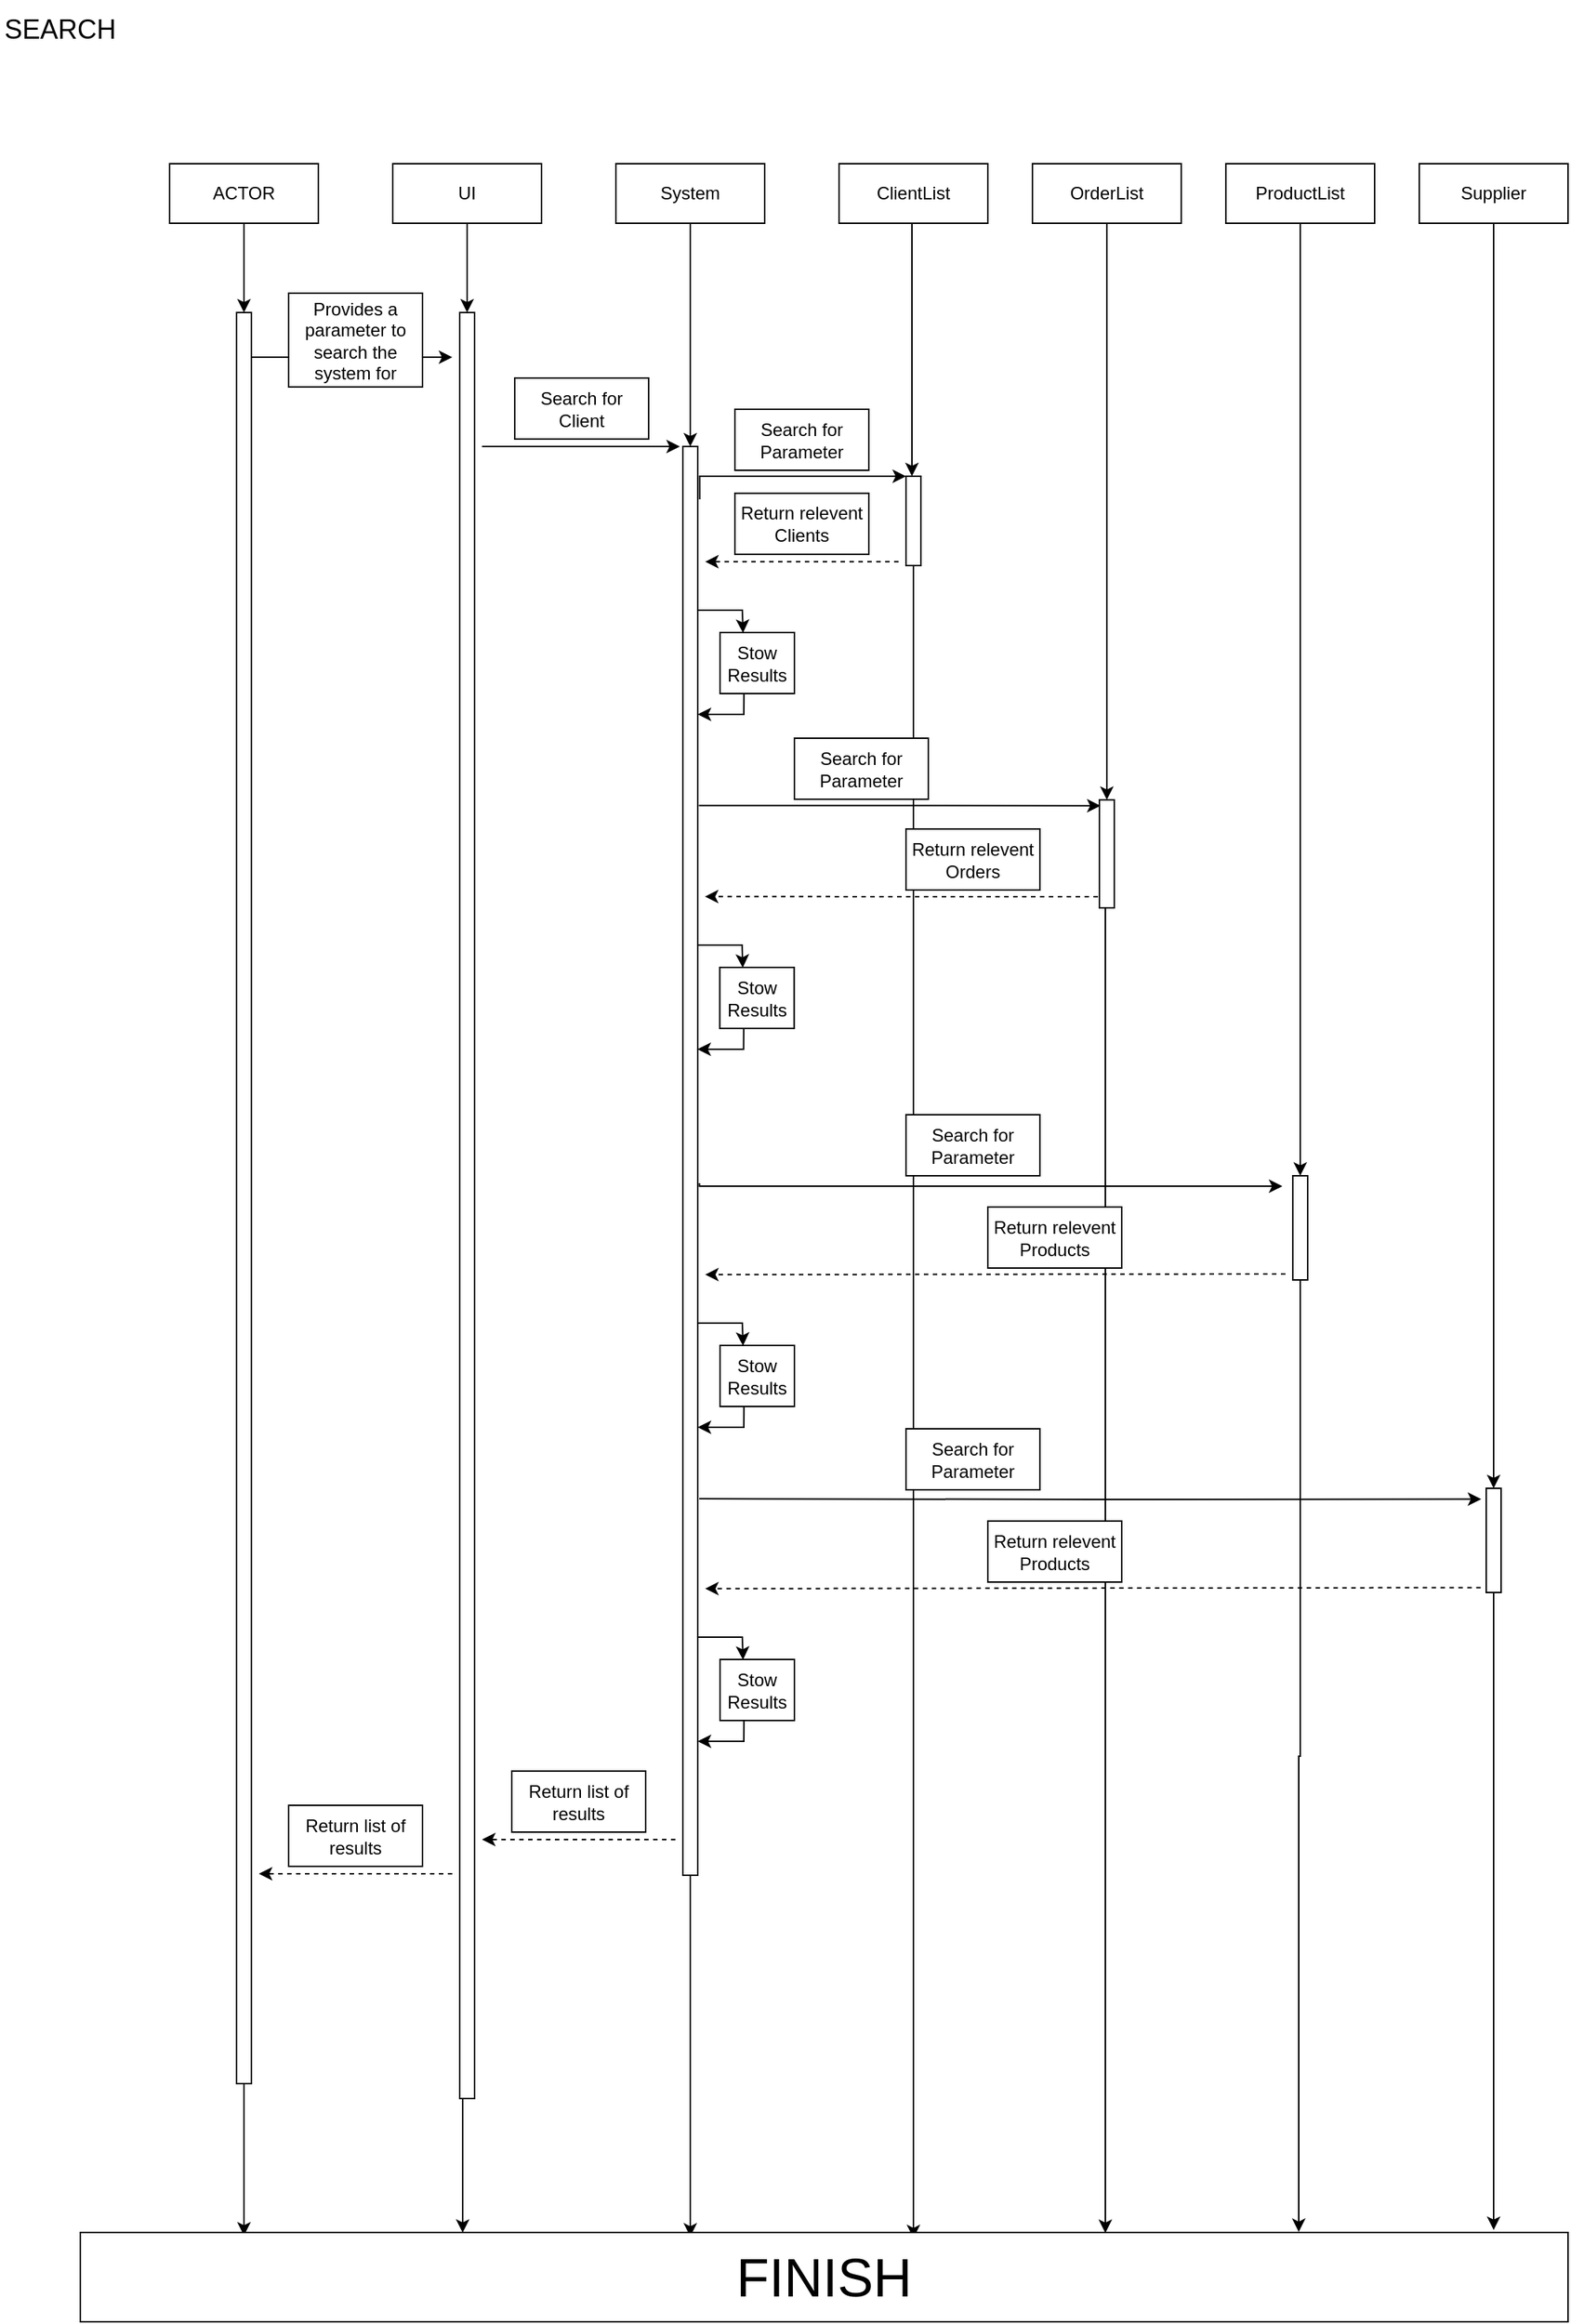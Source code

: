 <mxfile version="12.7.0" type="github">
  <diagram id="jN9ZzLNDDYYRKlVLCkU8" name="Page-1">
    <mxGraphModel dx="1412" dy="1992" grid="1" gridSize="10" guides="1" tooltips="1" connect="1" arrows="1" fold="1" page="1" pageScale="1" pageWidth="850" pageHeight="1100" math="0" shadow="0">
      <root>
        <mxCell id="0"/>
        <mxCell id="1" parent="0"/>
        <mxCell id="iJIT8fu7xfQn46Ji7LRA-50" value="" style="endArrow=classic;html=1;dashed=1;exitX=0.5;exitY=0.896;exitDx=0;exitDy=0;exitPerimeter=0;" parent="1" source="iJIT8fu7xfQn46Ji7LRA-12" edge="1">
          <mxGeometry width="50" height="50" relative="1" as="geometry">
            <mxPoint x="639.82" y="542.43" as="sourcePoint"/>
            <mxPoint x="509.82" y="542.43" as="targetPoint"/>
          </mxGeometry>
        </mxCell>
        <mxCell id="iJIT8fu7xfQn46Ji7LRA-23" style="edgeStyle=orthogonalEdgeStyle;rounded=0;orthogonalLoop=1;jettySize=auto;html=1;entryX=0.95;entryY=-0.028;entryDx=0;entryDy=0;entryPerimeter=0;" parent="1" source="iJIT8fu7xfQn46Ji7LRA-24" target="iJIT8fu7xfQn46Ji7LRA-39" edge="1">
          <mxGeometry relative="1" as="geometry">
            <mxPoint x="1040" y="759" as="targetPoint"/>
          </mxGeometry>
        </mxCell>
        <mxCell id="iJIT8fu7xfQn46Ji7LRA-17" style="edgeStyle=orthogonalEdgeStyle;rounded=0;orthogonalLoop=1;jettySize=auto;html=1;entryX=0.819;entryY=-0.006;entryDx=0;entryDy=0;entryPerimeter=0;" parent="1" source="iJIT8fu7xfQn46Ji7LRA-18" target="iJIT8fu7xfQn46Ji7LRA-39" edge="1">
          <mxGeometry relative="1" as="geometry">
            <mxPoint x="910" y="759" as="targetPoint"/>
          </mxGeometry>
        </mxCell>
        <mxCell id="iJIT8fu7xfQn46Ji7LRA-11" style="edgeStyle=orthogonalEdgeStyle;rounded=0;orthogonalLoop=1;jettySize=auto;html=1;entryX=0.689;entryY=0.006;entryDx=0;entryDy=0;entryPerimeter=0;" parent="1" source="iJIT8fu7xfQn46Ji7LRA-12" target="iJIT8fu7xfQn46Ji7LRA-39" edge="1">
          <mxGeometry relative="1" as="geometry">
            <mxPoint x="780" y="759" as="targetPoint"/>
            <Array as="points">
              <mxPoint x="779" y="680"/>
              <mxPoint x="779" y="680"/>
            </Array>
          </mxGeometry>
        </mxCell>
        <mxCell id="hV3SvycA8Y3fYOB4Zh-P-26" style="edgeStyle=orthogonalEdgeStyle;rounded=0;orthogonalLoop=1;jettySize=auto;html=1;exitX=0.5;exitY=1;exitDx=0;exitDy=0;entryX=0.11;entryY=0.035;entryDx=0;entryDy=0;entryPerimeter=0;" parent="1" source="hV3SvycA8Y3fYOB4Zh-P-53" target="iJIT8fu7xfQn46Ji7LRA-39" edge="1">
          <mxGeometry relative="1" as="geometry">
            <mxPoint x="200" y="760" as="targetPoint"/>
          </mxGeometry>
        </mxCell>
        <mxCell id="hV3SvycA8Y3fYOB4Zh-P-27" value="&lt;div&gt;ACTOR&lt;/div&gt;" style="rounded=0;whiteSpace=wrap;html=1;" parent="1" vertex="1">
          <mxGeometry x="150" y="50" width="100" height="40" as="geometry"/>
        </mxCell>
        <mxCell id="hV3SvycA8Y3fYOB4Zh-P-28" style="edgeStyle=orthogonalEdgeStyle;rounded=0;orthogonalLoop=1;jettySize=auto;html=1;exitX=0.5;exitY=1;exitDx=0;exitDy=0;entryX=0.257;entryY=0.003;entryDx=0;entryDy=0;entryPerimeter=0;" parent="1" source="hV3SvycA8Y3fYOB4Zh-P-54" target="iJIT8fu7xfQn46Ji7LRA-39" edge="1">
          <mxGeometry relative="1" as="geometry">
            <mxPoint x="353" y="968" as="targetPoint"/>
            <Array as="points">
              <mxPoint x="347" y="670"/>
            </Array>
          </mxGeometry>
        </mxCell>
        <mxCell id="hV3SvycA8Y3fYOB4Zh-P-29" value="UI" style="rounded=0;whiteSpace=wrap;html=1;" parent="1" vertex="1">
          <mxGeometry x="300" y="50" width="100" height="40" as="geometry"/>
        </mxCell>
        <mxCell id="hV3SvycA8Y3fYOB4Zh-P-30" style="edgeStyle=orthogonalEdgeStyle;rounded=0;orthogonalLoop=1;jettySize=auto;html=1;entryX=0.41;entryY=0.046;entryDx=0;entryDy=0;entryPerimeter=0;" parent="1" source="hV3SvycA8Y3fYOB4Zh-P-41" target="iJIT8fu7xfQn46Ji7LRA-39" edge="1">
          <mxGeometry relative="1" as="geometry">
            <mxPoint x="500" y="760" as="targetPoint"/>
          </mxGeometry>
        </mxCell>
        <mxCell id="hV3SvycA8Y3fYOB4Zh-P-31" value="&lt;div&gt;System&lt;/div&gt;" style="rounded=0;whiteSpace=wrap;html=1;" parent="1" vertex="1">
          <mxGeometry x="450" y="50" width="100" height="40" as="geometry"/>
        </mxCell>
        <mxCell id="hV3SvycA8Y3fYOB4Zh-P-39" style="edgeStyle=orthogonalEdgeStyle;rounded=0;orthogonalLoop=1;jettySize=auto;html=1;exitX=0.5;exitY=1;exitDx=0;exitDy=0;" parent="1" source="hV3SvycA8Y3fYOB4Zh-P-27" target="hV3SvycA8Y3fYOB4Zh-P-53" edge="1">
          <mxGeometry relative="1" as="geometry">
            <mxPoint x="200" y="760" as="targetPoint"/>
            <mxPoint x="200" y="90" as="sourcePoint"/>
          </mxGeometry>
        </mxCell>
        <mxCell id="hV3SvycA8Y3fYOB4Zh-P-40" style="edgeStyle=orthogonalEdgeStyle;rounded=0;orthogonalLoop=1;jettySize=auto;html=1;exitX=0.5;exitY=1;exitDx=0;exitDy=0;" parent="1" source="hV3SvycA8Y3fYOB4Zh-P-29" target="hV3SvycA8Y3fYOB4Zh-P-54" edge="1">
          <mxGeometry relative="1" as="geometry">
            <mxPoint x="350" y="760" as="targetPoint"/>
            <mxPoint x="350" y="90" as="sourcePoint"/>
          </mxGeometry>
        </mxCell>
        <mxCell id="iJIT8fu7xfQn46Ji7LRA-33" style="edgeStyle=none;rounded=0;orthogonalLoop=1;jettySize=auto;html=1;entryX=0.309;entryY=0.005;entryDx=0;entryDy=0;entryPerimeter=0;" parent="1" target="iJIT8fu7xfQn46Ji7LRA-28" edge="1">
          <mxGeometry relative="1" as="geometry">
            <mxPoint x="550" y="360" as="targetPoint"/>
            <mxPoint x="505" y="350" as="sourcePoint"/>
            <Array as="points">
              <mxPoint x="535" y="350"/>
            </Array>
          </mxGeometry>
        </mxCell>
        <mxCell id="hV3SvycA8Y3fYOB4Zh-P-41" value="" style="rounded=0;whiteSpace=wrap;html=1;" parent="1" vertex="1">
          <mxGeometry x="495" y="240" width="10" height="960" as="geometry"/>
        </mxCell>
        <mxCell id="hV3SvycA8Y3fYOB4Zh-P-42" style="edgeStyle=orthogonalEdgeStyle;rounded=0;orthogonalLoop=1;jettySize=auto;html=1;" parent="1" source="hV3SvycA8Y3fYOB4Zh-P-31" target="hV3SvycA8Y3fYOB4Zh-P-41" edge="1">
          <mxGeometry relative="1" as="geometry">
            <mxPoint x="500" y="760" as="targetPoint"/>
            <mxPoint x="500" y="90" as="sourcePoint"/>
          </mxGeometry>
        </mxCell>
        <mxCell id="hV3SvycA8Y3fYOB4Zh-P-52" value="&lt;div&gt;&lt;br&gt;&lt;/div&gt;&lt;div&gt;&lt;br&gt;&lt;/div&gt;" style="text;html=1;align=center;verticalAlign=middle;resizable=0;points=[];autosize=1;" parent="1" vertex="1">
          <mxGeometry x="230" y="615" width="20" height="30" as="geometry"/>
        </mxCell>
        <mxCell id="hV3SvycA8Y3fYOB4Zh-P-53" value="" style="rounded=0;whiteSpace=wrap;html=1;" parent="1" vertex="1">
          <mxGeometry x="195" y="150" width="10" height="1190" as="geometry"/>
        </mxCell>
        <mxCell id="hV3SvycA8Y3fYOB4Zh-P-54" value="" style="rounded=0;whiteSpace=wrap;html=1;" parent="1" vertex="1">
          <mxGeometry x="345" y="150" width="10" height="1200" as="geometry"/>
        </mxCell>
        <mxCell id="hV3SvycA8Y3fYOB4Zh-P-61" value="" style="endArrow=classic;html=1;" parent="1" edge="1">
          <mxGeometry width="50" height="50" relative="1" as="geometry">
            <mxPoint x="205" y="180" as="sourcePoint"/>
            <mxPoint x="340" y="180" as="targetPoint"/>
          </mxGeometry>
        </mxCell>
        <mxCell id="hV3SvycA8Y3fYOB4Zh-P-62" value="Search for Client" style="rounded=0;whiteSpace=wrap;html=1;strokeColor=#000000;" parent="1" vertex="1">
          <mxGeometry x="382" y="194" width="90" height="41" as="geometry"/>
        </mxCell>
        <mxCell id="hV3SvycA8Y3fYOB4Zh-P-63" value="" style="endArrow=classic;html=1;" parent="1" edge="1">
          <mxGeometry width="50" height="50" relative="1" as="geometry">
            <mxPoint x="360" y="240" as="sourcePoint"/>
            <mxPoint x="493" y="240" as="targetPoint"/>
          </mxGeometry>
        </mxCell>
        <mxCell id="0bvk2rSndgldJ7NTQyqk-1" style="edgeStyle=orthogonalEdgeStyle;rounded=0;orthogonalLoop=1;jettySize=auto;html=1;entryX=0;entryY=0;entryDx=0;entryDy=0;exitX=1.133;exitY=0.037;exitDx=0;exitDy=0;exitPerimeter=0;" parent="1" source="hV3SvycA8Y3fYOB4Zh-P-41" target="iJIT8fu7xfQn46Ji7LRA-3" edge="1">
          <mxGeometry relative="1" as="geometry">
            <Array as="points">
              <mxPoint x="506" y="260"/>
              <mxPoint x="645" y="260"/>
            </Array>
            <mxPoint x="580" y="230" as="sourcePoint"/>
          </mxGeometry>
        </mxCell>
        <mxCell id="hV3SvycA8Y3fYOB4Zh-P-3" value="Provides a parameter to search the system for" style="rounded=0;whiteSpace=wrap;html=1;strokeColor=#000000;" parent="1" vertex="1">
          <mxGeometry x="230" y="137" width="90" height="63" as="geometry"/>
        </mxCell>
        <mxCell id="iJIT8fu7xfQn46Ji7LRA-1" style="edgeStyle=orthogonalEdgeStyle;rounded=0;orthogonalLoop=1;jettySize=auto;html=1;entryX=0.56;entryY=0.065;entryDx=0;entryDy=0;entryPerimeter=0;" parent="1" source="iJIT8fu7xfQn46Ji7LRA-3" target="iJIT8fu7xfQn46Ji7LRA-39" edge="1">
          <mxGeometry relative="1" as="geometry">
            <mxPoint x="650" y="914.706" as="targetPoint"/>
          </mxGeometry>
        </mxCell>
        <mxCell id="iJIT8fu7xfQn46Ji7LRA-2" value="&lt;div&gt;ClientList&lt;/div&gt;" style="rounded=0;whiteSpace=wrap;html=1;" parent="1" vertex="1">
          <mxGeometry x="600" y="50" width="100" height="40" as="geometry"/>
        </mxCell>
        <mxCell id="iJIT8fu7xfQn46Ji7LRA-3" value="" style="rounded=0;whiteSpace=wrap;html=1;" parent="1" vertex="1">
          <mxGeometry x="645" y="260" width="10" height="60" as="geometry"/>
        </mxCell>
        <mxCell id="iJIT8fu7xfQn46Ji7LRA-4" style="edgeStyle=orthogonalEdgeStyle;rounded=0;orthogonalLoop=1;jettySize=auto;html=1;" parent="1" source="iJIT8fu7xfQn46Ji7LRA-2" target="iJIT8fu7xfQn46Ji7LRA-3" edge="1">
          <mxGeometry relative="1" as="geometry">
            <mxPoint x="650" y="760" as="targetPoint"/>
            <mxPoint x="650" y="90" as="sourcePoint"/>
            <Array as="points">
              <mxPoint x="649" y="130"/>
              <mxPoint x="649" y="130"/>
            </Array>
          </mxGeometry>
        </mxCell>
        <mxCell id="iJIT8fu7xfQn46Ji7LRA-8" value="&lt;div&gt;OrderList&lt;/div&gt;" style="rounded=0;whiteSpace=wrap;html=1;" parent="1" vertex="1">
          <mxGeometry x="730" y="50" width="100" height="40" as="geometry"/>
        </mxCell>
        <mxCell id="iJIT8fu7xfQn46Ji7LRA-44" style="edgeStyle=none;rounded=0;orthogonalLoop=1;jettySize=auto;html=1;entryX=0.5;entryY=0;entryDx=0;entryDy=0;exitX=0.5;exitY=1;exitDx=0;exitDy=0;" parent="1" source="iJIT8fu7xfQn46Ji7LRA-8" target="iJIT8fu7xfQn46Ji7LRA-12" edge="1">
          <mxGeometry relative="1" as="geometry">
            <mxPoint x="780" y="365" as="sourcePoint"/>
          </mxGeometry>
        </mxCell>
        <mxCell id="iJIT8fu7xfQn46Ji7LRA-12" value="" style="rounded=0;whiteSpace=wrap;html=1;" parent="1" vertex="1">
          <mxGeometry x="775" y="477.43" width="10" height="72.57" as="geometry"/>
        </mxCell>
        <mxCell id="iJIT8fu7xfQn46Ji7LRA-14" value="&lt;div&gt;ProductList&lt;/div&gt;" style="rounded=0;whiteSpace=wrap;html=1;" parent="1" vertex="1">
          <mxGeometry x="860" y="50" width="100" height="40" as="geometry"/>
        </mxCell>
        <mxCell id="iJIT8fu7xfQn46Ji7LRA-45" style="edgeStyle=none;rounded=0;orthogonalLoop=1;jettySize=auto;html=1;entryX=0.5;entryY=0;entryDx=0;entryDy=0;exitX=0.5;exitY=1;exitDx=0;exitDy=0;" parent="1" source="iJIT8fu7xfQn46Ji7LRA-14" target="iJIT8fu7xfQn46Ji7LRA-18" edge="1">
          <mxGeometry relative="1" as="geometry">
            <mxPoint x="910" y="365" as="sourcePoint"/>
          </mxGeometry>
        </mxCell>
        <mxCell id="iJIT8fu7xfQn46Ji7LRA-18" value="" style="rounded=0;whiteSpace=wrap;html=1;" parent="1" vertex="1">
          <mxGeometry x="905" y="730" width="10" height="70" as="geometry"/>
        </mxCell>
        <mxCell id="iJIT8fu7xfQn46Ji7LRA-20" value="&lt;div&gt;Supplier&lt;/div&gt;" style="rounded=0;whiteSpace=wrap;html=1;" parent="1" vertex="1">
          <mxGeometry x="990" y="50" width="100" height="40" as="geometry"/>
        </mxCell>
        <mxCell id="iJIT8fu7xfQn46Ji7LRA-46" style="edgeStyle=none;rounded=0;orthogonalLoop=1;jettySize=auto;html=1;entryX=0.5;entryY=0;entryDx=0;entryDy=0;exitX=0.5;exitY=1;exitDx=0;exitDy=0;" parent="1" source="iJIT8fu7xfQn46Ji7LRA-20" target="iJIT8fu7xfQn46Ji7LRA-24" edge="1">
          <mxGeometry relative="1" as="geometry">
            <mxPoint x="1040" y="365" as="sourcePoint"/>
          </mxGeometry>
        </mxCell>
        <mxCell id="iJIT8fu7xfQn46Ji7LRA-24" value="" style="rounded=0;whiteSpace=wrap;html=1;" parent="1" vertex="1">
          <mxGeometry x="1035" y="940" width="10" height="70" as="geometry"/>
        </mxCell>
        <mxCell id="iJIT8fu7xfQn46Ji7LRA-25" value="Search for Parameter" style="rounded=0;whiteSpace=wrap;html=1;strokeColor=#000000;" parent="1" vertex="1">
          <mxGeometry x="530" y="215" width="90" height="41" as="geometry"/>
        </mxCell>
        <mxCell id="iJIT8fu7xfQn46Ji7LRA-26" value="" style="endArrow=classic;html=1;dashed=1;" parent="1" edge="1">
          <mxGeometry width="50" height="50" relative="1" as="geometry">
            <mxPoint x="640" y="317.43" as="sourcePoint"/>
            <mxPoint x="510" y="317.43" as="targetPoint"/>
          </mxGeometry>
        </mxCell>
        <mxCell id="iJIT8fu7xfQn46Ji7LRA-27" value="Return relevent Clients" style="rounded=0;whiteSpace=wrap;html=1;strokeColor=#000000;" parent="1" vertex="1">
          <mxGeometry x="530" y="271.43" width="90" height="41" as="geometry"/>
        </mxCell>
        <mxCell id="iJIT8fu7xfQn46Ji7LRA-34" style="edgeStyle=none;rounded=0;orthogonalLoop=1;jettySize=auto;html=1;exitX=0.322;exitY=0.965;exitDx=0;exitDy=0;exitPerimeter=0;" parent="1" source="iJIT8fu7xfQn46Ji7LRA-28" edge="1">
          <mxGeometry relative="1" as="geometry">
            <mxPoint x="505" y="420" as="targetPoint"/>
            <Array as="points">
              <mxPoint x="536" y="420"/>
            </Array>
          </mxGeometry>
        </mxCell>
        <mxCell id="iJIT8fu7xfQn46Ji7LRA-28" value="Stow Results" style="rounded=0;whiteSpace=wrap;html=1;strokeColor=#000000;" parent="1" vertex="1">
          <mxGeometry x="520" y="365" width="50" height="41" as="geometry"/>
        </mxCell>
        <mxCell id="iJIT8fu7xfQn46Ji7LRA-39" value="&lt;font style=&quot;font-size: 36px&quot;&gt;FINISH&lt;/font&gt;" style="rounded=0;whiteSpace=wrap;html=1;fillColor=#ffffff;strokeColor=#000000;" parent="1" vertex="1">
          <mxGeometry x="90" y="1440" width="1000" height="60" as="geometry"/>
        </mxCell>
        <mxCell id="iJIT8fu7xfQn46Ji7LRA-47" style="edgeStyle=none;rounded=0;orthogonalLoop=1;jettySize=auto;html=1;entryX=0.309;entryY=0.005;entryDx=0;entryDy=0;entryPerimeter=0;" parent="1" target="iJIT8fu7xfQn46Ji7LRA-53" edge="1">
          <mxGeometry relative="1" as="geometry">
            <mxPoint x="549.82" y="585" as="targetPoint"/>
            <mxPoint x="504.82" y="575" as="sourcePoint"/>
            <Array as="points">
              <mxPoint x="534.82" y="575"/>
            </Array>
          </mxGeometry>
        </mxCell>
        <mxCell id="iJIT8fu7xfQn46Ji7LRA-48" style="edgeStyle=orthogonalEdgeStyle;rounded=0;orthogonalLoop=1;jettySize=auto;html=1;exitX=1.133;exitY=0.037;exitDx=0;exitDy=0;exitPerimeter=0;entryX=0.073;entryY=0.055;entryDx=0;entryDy=0;entryPerimeter=0;" parent="1" target="iJIT8fu7xfQn46Ji7LRA-12" edge="1">
          <mxGeometry relative="1" as="geometry">
            <Array as="points">
              <mxPoint x="640" y="482"/>
            </Array>
            <mxPoint x="505.761" y="481.235" as="sourcePoint"/>
            <mxPoint x="770" y="481" as="targetPoint"/>
          </mxGeometry>
        </mxCell>
        <mxCell id="iJIT8fu7xfQn46Ji7LRA-49" value="Search for Parameter" style="rounded=0;whiteSpace=wrap;html=1;strokeColor=#000000;" parent="1" vertex="1">
          <mxGeometry x="570" y="436" width="90" height="41" as="geometry"/>
        </mxCell>
        <mxCell id="iJIT8fu7xfQn46Ji7LRA-51" value="Return relevent Orders" style="rounded=0;whiteSpace=wrap;html=1;strokeColor=#000000;" parent="1" vertex="1">
          <mxGeometry x="645" y="497" width="90" height="41" as="geometry"/>
        </mxCell>
        <mxCell id="iJIT8fu7xfQn46Ji7LRA-52" style="edgeStyle=none;rounded=0;orthogonalLoop=1;jettySize=auto;html=1;exitX=0.322;exitY=0.965;exitDx=0;exitDy=0;exitPerimeter=0;" parent="1" source="iJIT8fu7xfQn46Ji7LRA-53" edge="1">
          <mxGeometry relative="1" as="geometry">
            <mxPoint x="504.82" y="645" as="targetPoint"/>
            <Array as="points">
              <mxPoint x="535.82" y="645"/>
            </Array>
          </mxGeometry>
        </mxCell>
        <mxCell id="iJIT8fu7xfQn46Ji7LRA-53" value="Stow Results" style="rounded=0;whiteSpace=wrap;html=1;strokeColor=#000000;" parent="1" vertex="1">
          <mxGeometry x="519.82" y="590" width="50" height="41" as="geometry"/>
        </mxCell>
        <mxCell id="iJIT8fu7xfQn46Ji7LRA-60" value="" style="endArrow=classic;html=1;dashed=1;" parent="1" edge="1">
          <mxGeometry width="50" height="50" relative="1" as="geometry">
            <mxPoint x="900" y="796" as="sourcePoint"/>
            <mxPoint x="510.0" y="796.43" as="targetPoint"/>
          </mxGeometry>
        </mxCell>
        <mxCell id="iJIT8fu7xfQn46Ji7LRA-61" style="edgeStyle=none;rounded=0;orthogonalLoop=1;jettySize=auto;html=1;entryX=0.309;entryY=0.005;entryDx=0;entryDy=0;entryPerimeter=0;" parent="1" target="iJIT8fu7xfQn46Ji7LRA-66" edge="1">
          <mxGeometry relative="1" as="geometry">
            <mxPoint x="550" y="839" as="targetPoint"/>
            <mxPoint x="505.0" y="829" as="sourcePoint"/>
            <Array as="points">
              <mxPoint x="535" y="829"/>
            </Array>
          </mxGeometry>
        </mxCell>
        <mxCell id="iJIT8fu7xfQn46Ji7LRA-62" style="edgeStyle=orthogonalEdgeStyle;rounded=0;orthogonalLoop=1;jettySize=auto;html=1;exitX=1.133;exitY=0.037;exitDx=0;exitDy=0;exitPerimeter=0;entryX=-0.7;entryY=0.1;entryDx=0;entryDy=0;entryPerimeter=0;" parent="1" target="iJIT8fu7xfQn46Ji7LRA-18" edge="1">
          <mxGeometry relative="1" as="geometry">
            <Array as="points">
              <mxPoint x="506" y="737"/>
            </Array>
            <mxPoint x="506.18" y="735" as="sourcePoint"/>
            <mxPoint x="776.18" y="735" as="targetPoint"/>
          </mxGeometry>
        </mxCell>
        <mxCell id="iJIT8fu7xfQn46Ji7LRA-63" value="Search for Parameter" style="rounded=0;whiteSpace=wrap;html=1;strokeColor=#000000;" parent="1" vertex="1">
          <mxGeometry x="645" y="689" width="90" height="41" as="geometry"/>
        </mxCell>
        <mxCell id="iJIT8fu7xfQn46Ji7LRA-64" value="Return relevent Products" style="rounded=0;whiteSpace=wrap;html=1;strokeColor=#000000;" parent="1" vertex="1">
          <mxGeometry x="700" y="751" width="90" height="41" as="geometry"/>
        </mxCell>
        <mxCell id="iJIT8fu7xfQn46Ji7LRA-65" style="edgeStyle=none;rounded=0;orthogonalLoop=1;jettySize=auto;html=1;exitX=0.322;exitY=0.965;exitDx=0;exitDy=0;exitPerimeter=0;" parent="1" source="iJIT8fu7xfQn46Ji7LRA-66" edge="1">
          <mxGeometry relative="1" as="geometry">
            <mxPoint x="505.0" y="899" as="targetPoint"/>
            <Array as="points">
              <mxPoint x="536" y="899"/>
            </Array>
          </mxGeometry>
        </mxCell>
        <mxCell id="iJIT8fu7xfQn46Ji7LRA-66" value="Stow Results" style="rounded=0;whiteSpace=wrap;html=1;strokeColor=#000000;" parent="1" vertex="1">
          <mxGeometry x="520" y="844" width="50" height="41" as="geometry"/>
        </mxCell>
        <mxCell id="iJIT8fu7xfQn46Ji7LRA-68" value="" style="endArrow=classic;html=1;dashed=1;exitX=-0.371;exitY=0.953;exitDx=0;exitDy=0;exitPerimeter=0;" parent="1" source="iJIT8fu7xfQn46Ji7LRA-24" edge="1">
          <mxGeometry width="50" height="50" relative="1" as="geometry">
            <mxPoint x="1020" y="1007" as="sourcePoint"/>
            <mxPoint x="510" y="1007.43" as="targetPoint"/>
          </mxGeometry>
        </mxCell>
        <mxCell id="iJIT8fu7xfQn46Ji7LRA-69" style="edgeStyle=none;rounded=0;orthogonalLoop=1;jettySize=auto;html=1;entryX=0.309;entryY=0.005;entryDx=0;entryDy=0;entryPerimeter=0;" parent="1" target="iJIT8fu7xfQn46Ji7LRA-74" edge="1">
          <mxGeometry relative="1" as="geometry">
            <mxPoint x="550" y="1050" as="targetPoint"/>
            <mxPoint x="505" y="1040" as="sourcePoint"/>
            <Array as="points">
              <mxPoint x="535" y="1040"/>
            </Array>
          </mxGeometry>
        </mxCell>
        <mxCell id="iJIT8fu7xfQn46Ji7LRA-70" style="edgeStyle=orthogonalEdgeStyle;rounded=0;orthogonalLoop=1;jettySize=auto;html=1;exitX=1.133;exitY=0.037;exitDx=0;exitDy=0;exitPerimeter=0;entryX=-0.333;entryY=0.104;entryDx=0;entryDy=0;entryPerimeter=0;" parent="1" target="iJIT8fu7xfQn46Ji7LRA-24" edge="1">
          <mxGeometry relative="1" as="geometry">
            <Array as="points"/>
            <mxPoint x="506" y="947" as="sourcePoint"/>
            <mxPoint x="1020" y="947" as="targetPoint"/>
          </mxGeometry>
        </mxCell>
        <mxCell id="iJIT8fu7xfQn46Ji7LRA-71" value="Search for Parameter" style="rounded=0;whiteSpace=wrap;html=1;strokeColor=#000000;" parent="1" vertex="1">
          <mxGeometry x="645" y="900" width="90" height="41" as="geometry"/>
        </mxCell>
        <mxCell id="iJIT8fu7xfQn46Ji7LRA-72" value="Return relevent Products" style="rounded=0;whiteSpace=wrap;html=1;strokeColor=#000000;" parent="1" vertex="1">
          <mxGeometry x="700" y="962" width="90" height="41" as="geometry"/>
        </mxCell>
        <mxCell id="iJIT8fu7xfQn46Ji7LRA-73" style="edgeStyle=none;rounded=0;orthogonalLoop=1;jettySize=auto;html=1;exitX=0.322;exitY=0.965;exitDx=0;exitDy=0;exitPerimeter=0;" parent="1" source="iJIT8fu7xfQn46Ji7LRA-74" edge="1">
          <mxGeometry relative="1" as="geometry">
            <mxPoint x="505" y="1110" as="targetPoint"/>
            <Array as="points">
              <mxPoint x="536" y="1110"/>
            </Array>
          </mxGeometry>
        </mxCell>
        <mxCell id="iJIT8fu7xfQn46Ji7LRA-74" value="Stow Results" style="rounded=0;whiteSpace=wrap;html=1;strokeColor=#000000;" parent="1" vertex="1">
          <mxGeometry x="520" y="1055" width="50" height="41" as="geometry"/>
        </mxCell>
        <mxCell id="iJIT8fu7xfQn46Ji7LRA-81" value="" style="endArrow=classic;html=1;dashed=1;" parent="1" edge="1">
          <mxGeometry width="50" height="50" relative="1" as="geometry">
            <mxPoint x="490" y="1176" as="sourcePoint"/>
            <mxPoint x="360" y="1176" as="targetPoint"/>
          </mxGeometry>
        </mxCell>
        <mxCell id="iJIT8fu7xfQn46Ji7LRA-82" value="Return list of results" style="rounded=0;whiteSpace=wrap;html=1;strokeColor=#000000;" parent="1" vertex="1">
          <mxGeometry x="380" y="1130" width="90" height="41" as="geometry"/>
        </mxCell>
        <mxCell id="iJIT8fu7xfQn46Ji7LRA-83" value="" style="endArrow=classic;html=1;dashed=1;" parent="1" edge="1">
          <mxGeometry width="50" height="50" relative="1" as="geometry">
            <mxPoint x="340" y="1199" as="sourcePoint"/>
            <mxPoint x="210" y="1199" as="targetPoint"/>
          </mxGeometry>
        </mxCell>
        <mxCell id="iJIT8fu7xfQn46Ji7LRA-84" value="Return list of results" style="rounded=0;whiteSpace=wrap;html=1;strokeColor=#000000;" parent="1" vertex="1">
          <mxGeometry x="230" y="1153" width="90" height="41" as="geometry"/>
        </mxCell>
        <mxCell id="PLpbO8a5jVKQ1b6Vrl5z-1" value="&lt;span style=&quot;font-size: 18px&quot;&gt;SEARCH&lt;/span&gt;" style="rounded=0;whiteSpace=wrap;html=1;strokeColor=none;align=left;" vertex="1" parent="1">
          <mxGeometry x="36.67" y="-60" width="270" height="40" as="geometry"/>
        </mxCell>
      </root>
    </mxGraphModel>
  </diagram>
</mxfile>
